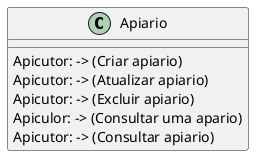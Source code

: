 @startuml

Apiario : Apicutor: -> (Criar apiario)
Apiario : Apicutor: -> (Atualizar apiario)
Apiario : Apicutor: -> (Excluir apiario)
Apiario : Apiculor: -> (Consultar uma apario)
Apiario : Apicutor: -> (Consultar apiario)

@enduml